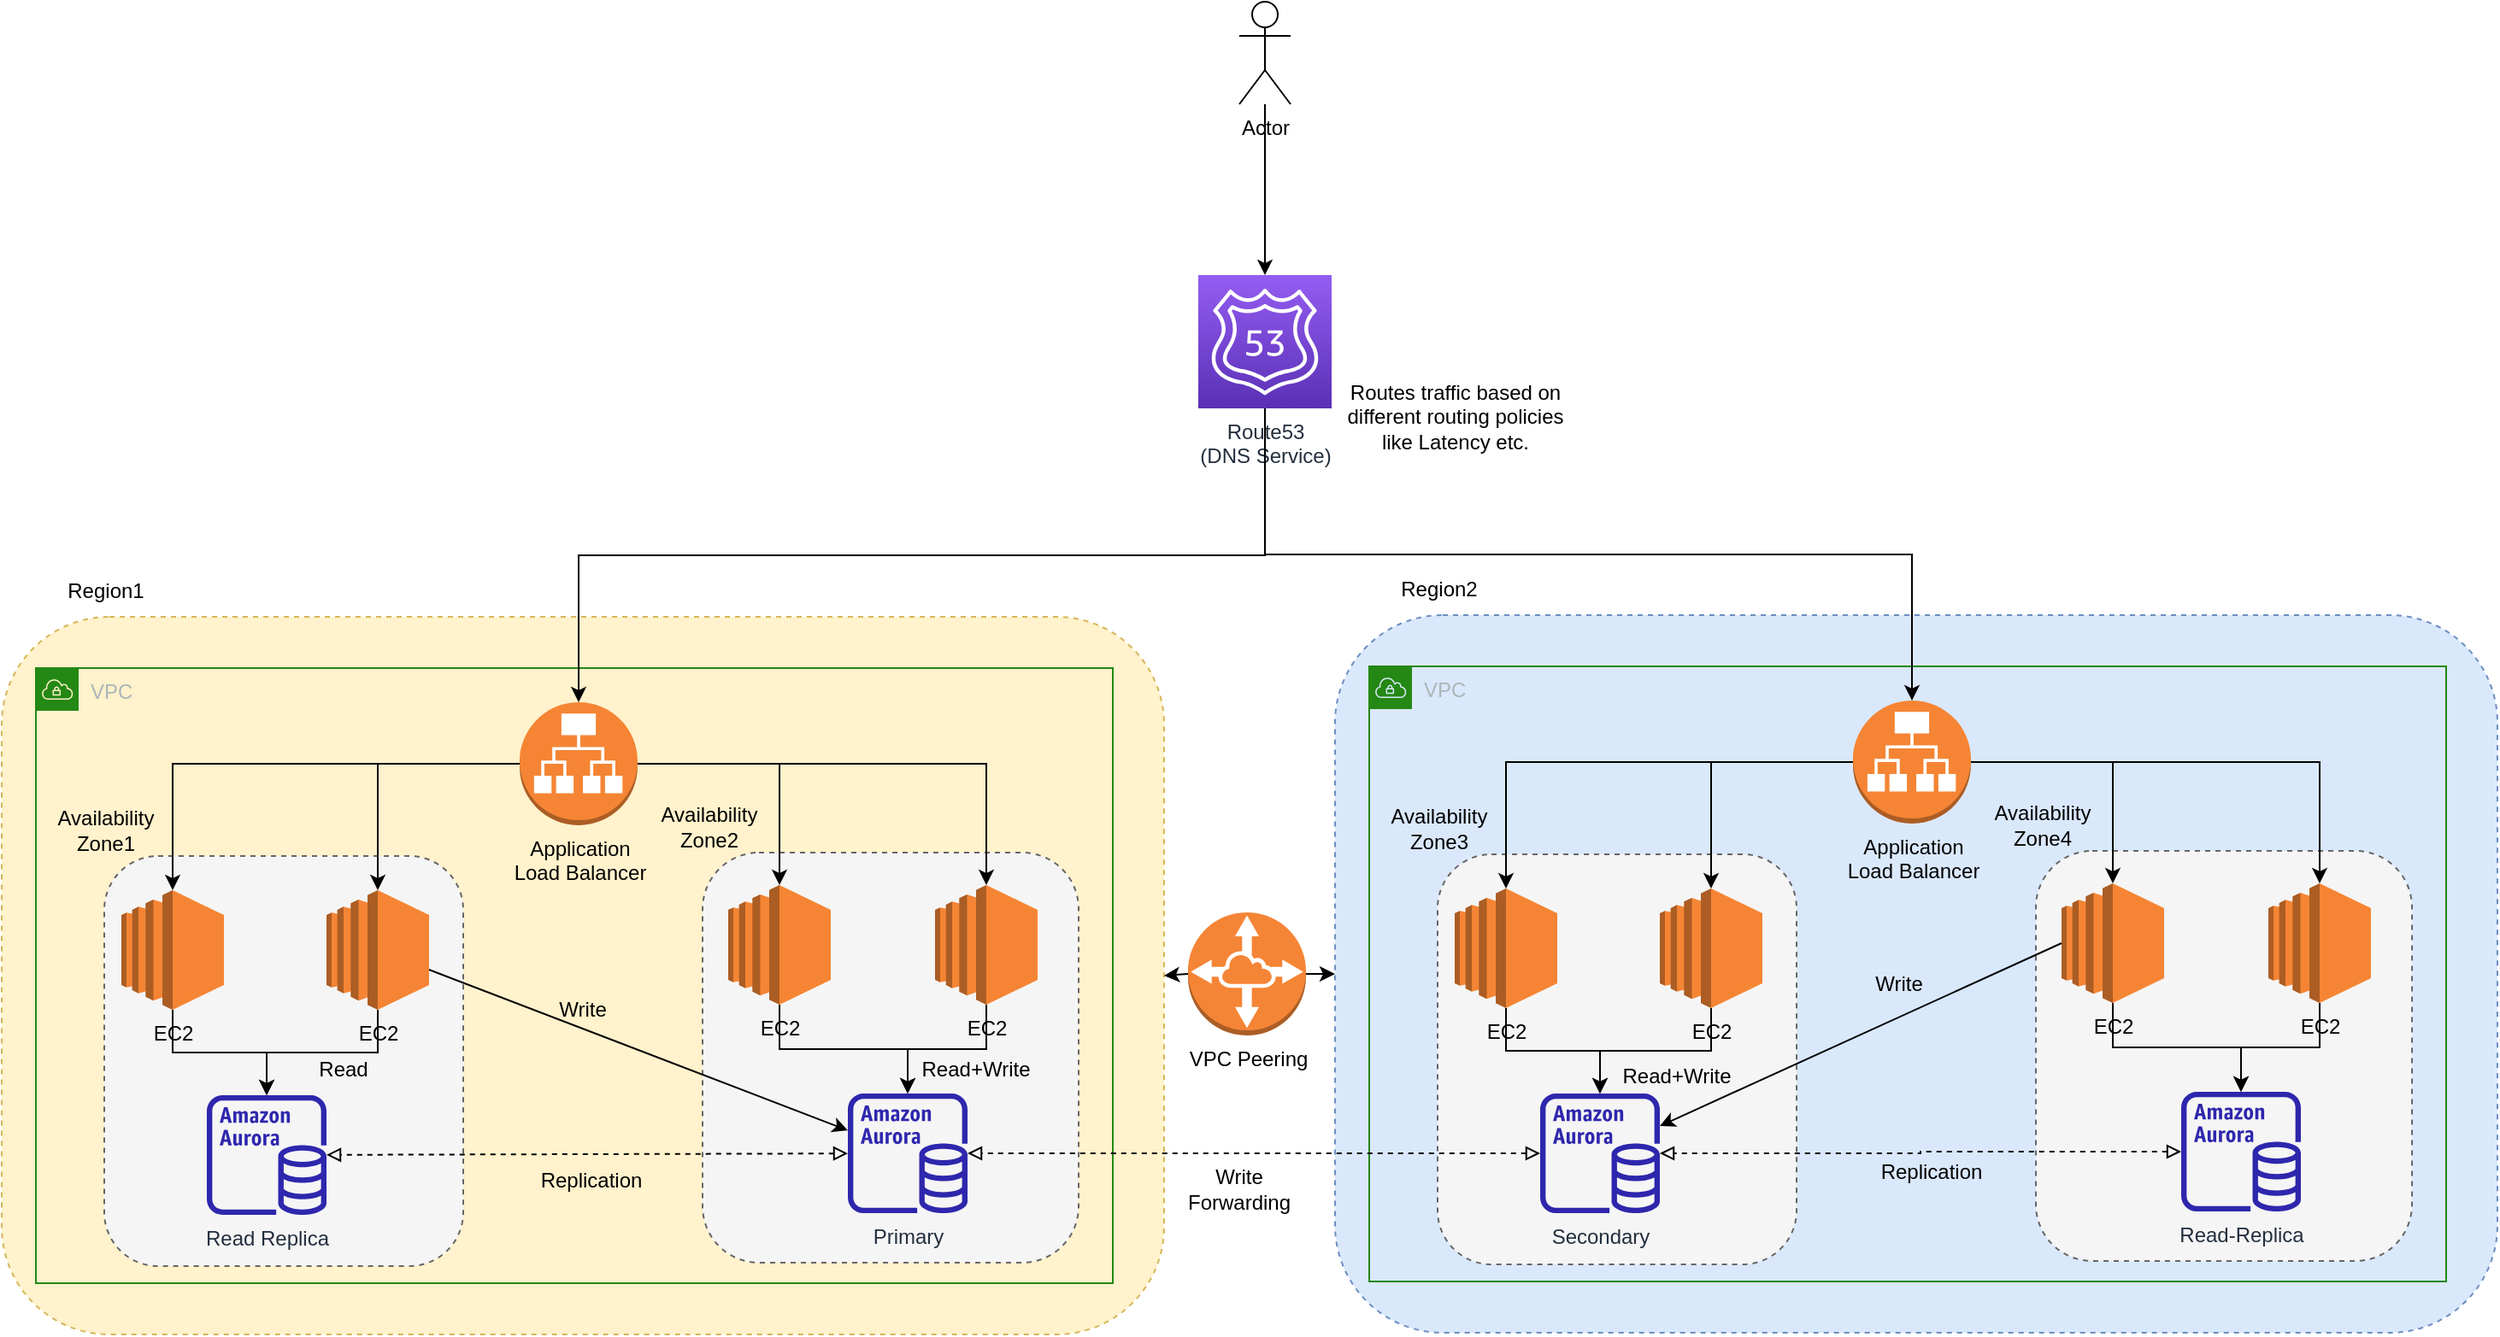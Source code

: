 <mxfile version="20.2.4" type="github">
  <diagram id="h8v-6QUQEio8k4uJFmfZ" name="Page-1">
    <mxGraphModel dx="946" dy="1630" grid="1" gridSize="10" guides="1" tooltips="1" connect="1" arrows="1" fold="1" page="1" pageScale="1" pageWidth="850" pageHeight="1100" math="0" shadow="0">
      <root>
        <mxCell id="0" />
        <mxCell id="1" parent="0" />
        <mxCell id="lsaxf8yKaR_f1hrxd2cD-4" value="" style="rounded=1;whiteSpace=wrap;html=1;dashed=1;fillStyle=solid;strokeColor=#d6b656;fillColor=#fff2cc;" parent="1" vertex="1">
          <mxGeometry y="180" width="680" height="420" as="geometry" />
        </mxCell>
        <mxCell id="3OfGeJjWtp5z4DVxNQkA-3" value="" style="rounded=1;whiteSpace=wrap;html=1;dashed=1;fillColor=#f5f5f5;fontColor=#333333;strokeColor=#666666;" parent="1" vertex="1">
          <mxGeometry x="60" y="320" width="210" height="240" as="geometry" />
        </mxCell>
        <mxCell id="3OfGeJjWtp5z4DVxNQkA-1" value="EC2" style="outlineConnect=0;dashed=0;verticalLabelPosition=bottom;verticalAlign=top;align=center;html=1;shape=mxgraph.aws3.ec2;fillColor=#F58534;gradientColor=none;" parent="1" vertex="1">
          <mxGeometry x="70" y="340" width="60" height="70" as="geometry" />
        </mxCell>
        <mxCell id="3OfGeJjWtp5z4DVxNQkA-2" value="EC2" style="outlineConnect=0;dashed=0;verticalLabelPosition=bottom;verticalAlign=top;align=center;html=1;shape=mxgraph.aws3.ec2;fillColor=#F58534;gradientColor=none;" parent="1" vertex="1">
          <mxGeometry x="190" y="340" width="60" height="70" as="geometry" />
        </mxCell>
        <mxCell id="3OfGeJjWtp5z4DVxNQkA-4" value="&lt;div&gt;Availability &lt;br&gt;&lt;/div&gt;&lt;div&gt;Zone1&lt;/div&gt;" style="text;html=1;strokeColor=none;fillColor=none;align=center;verticalAlign=middle;whiteSpace=wrap;rounded=0;dashed=1;" parent="1" vertex="1">
          <mxGeometry x="6" y="290" width="110" height="30" as="geometry" />
        </mxCell>
        <mxCell id="3OfGeJjWtp5z4DVxNQkA-10" value="Read Replica" style="sketch=0;outlineConnect=0;fontColor=#232F3E;gradientColor=none;fillColor=#2E27AD;strokeColor=none;dashed=0;verticalLabelPosition=bottom;verticalAlign=top;align=center;html=1;fontSize=12;fontStyle=0;aspect=fixed;pointerEvents=1;shape=mxgraph.aws4.aurora_instance;" parent="1" vertex="1">
          <mxGeometry x="120" y="460" width="70" height="70" as="geometry" />
        </mxCell>
        <mxCell id="3OfGeJjWtp5z4DVxNQkA-12" value="" style="endArrow=classic;html=1;rounded=0;exitX=0;exitY=0.5;exitDx=0;exitDy=0;exitPerimeter=0;entryX=0.5;entryY=0;entryDx=0;entryDy=0;entryPerimeter=0;edgeStyle=orthogonalEdgeStyle;" parent="1" source="3OfGeJjWtp5z4DVxNQkA-5" target="3OfGeJjWtp5z4DVxNQkA-1" edge="1">
          <mxGeometry width="50" height="50" relative="1" as="geometry">
            <mxPoint x="300" y="370" as="sourcePoint" />
            <mxPoint x="350" y="320" as="targetPoint" />
          </mxGeometry>
        </mxCell>
        <mxCell id="3OfGeJjWtp5z4DVxNQkA-13" value="" style="endArrow=classic;html=1;rounded=0;exitX=0;exitY=0.5;exitDx=0;exitDy=0;exitPerimeter=0;edgeStyle=orthogonalEdgeStyle;" parent="1" source="3OfGeJjWtp5z4DVxNQkA-5" target="3OfGeJjWtp5z4DVxNQkA-2" edge="1">
          <mxGeometry width="50" height="50" relative="1" as="geometry">
            <mxPoint x="384.5" y="320" as="sourcePoint" />
            <mxPoint x="110" y="350" as="targetPoint" />
          </mxGeometry>
        </mxCell>
        <mxCell id="3OfGeJjWtp5z4DVxNQkA-14" value="" style="endArrow=classic;html=1;rounded=0;exitX=0.5;exitY=1;exitDx=0;exitDy=0;exitPerimeter=0;edgeStyle=orthogonalEdgeStyle;" parent="1" source="3OfGeJjWtp5z4DVxNQkA-1" target="3OfGeJjWtp5z4DVxNQkA-10" edge="1">
          <mxGeometry width="50" height="50" relative="1" as="geometry">
            <mxPoint x="300" y="370" as="sourcePoint" />
            <mxPoint x="350" y="320" as="targetPoint" />
          </mxGeometry>
        </mxCell>
        <mxCell id="3OfGeJjWtp5z4DVxNQkA-15" value="" style="endArrow=classic;html=1;rounded=0;exitX=0.5;exitY=1;exitDx=0;exitDy=0;exitPerimeter=0;edgeStyle=elbowEdgeStyle;elbow=vertical;" parent="1" source="3OfGeJjWtp5z4DVxNQkA-2" target="3OfGeJjWtp5z4DVxNQkA-10" edge="1">
          <mxGeometry width="50" height="50" relative="1" as="geometry">
            <mxPoint x="300" y="370" as="sourcePoint" />
            <mxPoint x="350" y="320" as="targetPoint" />
          </mxGeometry>
        </mxCell>
        <mxCell id="3OfGeJjWtp5z4DVxNQkA-22" value="VPC" style="points=[[0,0],[0.25,0],[0.5,0],[0.75,0],[1,0],[1,0.25],[1,0.5],[1,0.75],[1,1],[0.75,1],[0.5,1],[0.25,1],[0,1],[0,0.75],[0,0.5],[0,0.25]];outlineConnect=0;gradientColor=none;html=1;whiteSpace=wrap;fontSize=12;fontStyle=0;container=1;pointerEvents=0;collapsible=0;recursiveResize=0;shape=mxgraph.aws4.group;grIcon=mxgraph.aws4.group_vpc;strokeColor=#248814;fillColor=none;verticalAlign=top;align=left;spacingLeft=30;fontColor=#AAB7B8;dashed=0;" parent="1" vertex="1">
          <mxGeometry x="20" y="210" width="630" height="360" as="geometry" />
        </mxCell>
        <mxCell id="3OfGeJjWtp5z4DVxNQkA-5" value="&lt;div&gt;Application &lt;br&gt;&lt;/div&gt;&lt;div&gt;Load Balancer&lt;/div&gt;" style="outlineConnect=0;dashed=0;verticalLabelPosition=bottom;verticalAlign=top;align=center;html=1;shape=mxgraph.aws3.application_load_balancer;fillColor=#F58534;gradientColor=none;" parent="3OfGeJjWtp5z4DVxNQkA-22" vertex="1">
          <mxGeometry x="283" y="20" width="69" height="72" as="geometry" />
        </mxCell>
        <mxCell id="3OfGeJjWtp5z4DVxNQkA-6" value="" style="rounded=1;whiteSpace=wrap;html=1;dashed=1;fillColor=#f5f5f5;fontColor=#333333;strokeColor=#666666;" parent="3OfGeJjWtp5z4DVxNQkA-22" vertex="1">
          <mxGeometry x="390" y="108" width="220" height="240" as="geometry" />
        </mxCell>
        <mxCell id="3OfGeJjWtp5z4DVxNQkA-7" value="EC2" style="outlineConnect=0;dashed=0;verticalLabelPosition=bottom;verticalAlign=top;align=center;html=1;shape=mxgraph.aws3.ec2;fillColor=#F58534;gradientColor=none;" parent="3OfGeJjWtp5z4DVxNQkA-22" vertex="1">
          <mxGeometry x="405" y="127" width="60" height="70" as="geometry" />
        </mxCell>
        <mxCell id="3OfGeJjWtp5z4DVxNQkA-8" value="EC2" style="outlineConnect=0;dashed=0;verticalLabelPosition=bottom;verticalAlign=top;align=center;html=1;shape=mxgraph.aws3.ec2;fillColor=#F58534;gradientColor=none;" parent="3OfGeJjWtp5z4DVxNQkA-22" vertex="1">
          <mxGeometry x="526" y="127" width="60" height="70" as="geometry" />
        </mxCell>
        <mxCell id="3OfGeJjWtp5z4DVxNQkA-9" value="&lt;div&gt;Availability &lt;br&gt;&lt;/div&gt;&lt;div&gt;Zone2&lt;/div&gt;" style="text;html=1;strokeColor=none;fillColor=none;align=center;verticalAlign=middle;whiteSpace=wrap;rounded=0;dashed=1;" parent="3OfGeJjWtp5z4DVxNQkA-22" vertex="1">
          <mxGeometry x="339" y="78" width="110" height="30" as="geometry" />
        </mxCell>
        <mxCell id="3OfGeJjWtp5z4DVxNQkA-11" value="Primary" style="sketch=0;outlineConnect=0;fontColor=#232F3E;gradientColor=none;fillColor=#2E27AD;strokeColor=none;dashed=0;verticalLabelPosition=bottom;verticalAlign=top;align=center;html=1;fontSize=12;fontStyle=0;aspect=fixed;pointerEvents=1;shape=mxgraph.aws4.aurora_instance;" parent="3OfGeJjWtp5z4DVxNQkA-22" vertex="1">
          <mxGeometry x="475" y="249" width="70" height="70" as="geometry" />
        </mxCell>
        <mxCell id="3OfGeJjWtp5z4DVxNQkA-19" value="" style="endArrow=classic;html=1;rounded=0;elbow=vertical;exitX=0.5;exitY=1;exitDx=0;exitDy=0;exitPerimeter=0;edgeStyle=orthogonalEdgeStyle;" parent="3OfGeJjWtp5z4DVxNQkA-22" source="3OfGeJjWtp5z4DVxNQkA-7" target="3OfGeJjWtp5z4DVxNQkA-11" edge="1">
          <mxGeometry width="50" height="50" relative="1" as="geometry">
            <mxPoint x="195" y="160" as="sourcePoint" />
            <mxPoint x="245" y="110" as="targetPoint" />
          </mxGeometry>
        </mxCell>
        <mxCell id="3OfGeJjWtp5z4DVxNQkA-20" value="" style="endArrow=classic;html=1;rounded=0;elbow=vertical;exitX=0.5;exitY=1;exitDx=0;exitDy=0;exitPerimeter=0;edgeStyle=orthogonalEdgeStyle;" parent="3OfGeJjWtp5z4DVxNQkA-22" source="3OfGeJjWtp5z4DVxNQkA-8" target="3OfGeJjWtp5z4DVxNQkA-11" edge="1">
          <mxGeometry width="50" height="50" relative="1" as="geometry">
            <mxPoint x="195" y="160" as="sourcePoint" />
            <mxPoint x="245" y="110" as="targetPoint" />
          </mxGeometry>
        </mxCell>
        <mxCell id="3OfGeJjWtp5z4DVxNQkA-16" value="" style="endArrow=classic;html=1;rounded=0;elbow=vertical;exitX=1;exitY=0.5;exitDx=0;exitDy=0;exitPerimeter=0;entryX=0.5;entryY=0;entryDx=0;entryDy=0;entryPerimeter=0;edgeStyle=orthogonalEdgeStyle;" parent="3OfGeJjWtp5z4DVxNQkA-22" source="3OfGeJjWtp5z4DVxNQkA-5" target="3OfGeJjWtp5z4DVxNQkA-7" edge="1">
          <mxGeometry width="50" height="50" relative="1" as="geometry">
            <mxPoint x="280" y="160" as="sourcePoint" />
            <mxPoint x="330" y="110" as="targetPoint" />
          </mxGeometry>
        </mxCell>
        <mxCell id="3OfGeJjWtp5z4DVxNQkA-17" value="" style="endArrow=classic;html=1;rounded=0;elbow=vertical;entryX=0.5;entryY=0;entryDx=0;entryDy=0;entryPerimeter=0;edgeStyle=orthogonalEdgeStyle;exitX=1;exitY=0.5;exitDx=0;exitDy=0;exitPerimeter=0;" parent="3OfGeJjWtp5z4DVxNQkA-22" source="3OfGeJjWtp5z4DVxNQkA-5" target="3OfGeJjWtp5z4DVxNQkA-8" edge="1">
          <mxGeometry width="50" height="50" relative="1" as="geometry">
            <mxPoint x="380" y="60" as="sourcePoint" />
            <mxPoint x="330" y="110" as="targetPoint" />
          </mxGeometry>
        </mxCell>
        <mxCell id="3OfGeJjWtp5z4DVxNQkA-21" value="Replication" style="text;html=1;strokeColor=none;fillColor=none;align=center;verticalAlign=middle;whiteSpace=wrap;rounded=0;dashed=1;" parent="3OfGeJjWtp5z4DVxNQkA-22" vertex="1">
          <mxGeometry x="295" y="285" width="60" height="30" as="geometry" />
        </mxCell>
        <mxCell id="Wmalpy7YAR69c_Yvq_LL-2" value="Read" style="text;html=1;strokeColor=none;fillColor=none;align=center;verticalAlign=middle;whiteSpace=wrap;rounded=0;" parent="3OfGeJjWtp5z4DVxNQkA-22" vertex="1">
          <mxGeometry x="150" y="220" width="60" height="30" as="geometry" />
        </mxCell>
        <mxCell id="Wmalpy7YAR69c_Yvq_LL-6" value="Read+Write" style="text;html=1;strokeColor=none;fillColor=none;align=center;verticalAlign=middle;whiteSpace=wrap;rounded=0;" parent="3OfGeJjWtp5z4DVxNQkA-22" vertex="1">
          <mxGeometry x="520" y="220" width="60" height="30" as="geometry" />
        </mxCell>
        <mxCell id="3OfGeJjWtp5z4DVxNQkA-23" value="&lt;div&gt;Route53 &lt;br&gt;&lt;/div&gt;&lt;div&gt;(DNS Service)&lt;/div&gt;" style="sketch=0;points=[[0,0,0],[0.25,0,0],[0.5,0,0],[0.75,0,0],[1,0,0],[0,1,0],[0.25,1,0],[0.5,1,0],[0.75,1,0],[1,1,0],[0,0.25,0],[0,0.5,0],[0,0.75,0],[1,0.25,0],[1,0.5,0],[1,0.75,0]];outlineConnect=0;fontColor=#232F3E;gradientColor=#945DF2;gradientDirection=north;fillColor=#5A30B5;strokeColor=#ffffff;dashed=0;verticalLabelPosition=bottom;verticalAlign=top;align=center;html=1;fontSize=12;fontStyle=0;aspect=fixed;shape=mxgraph.aws4.resourceIcon;resIcon=mxgraph.aws4.route_53;" parent="1" vertex="1">
          <mxGeometry x="700" y="-20" width="78" height="78" as="geometry" />
        </mxCell>
        <mxCell id="3OfGeJjWtp5z4DVxNQkA-24" value="" style="endArrow=classic;html=1;rounded=0;elbow=vertical;exitX=0.5;exitY=1;exitDx=0;exitDy=0;exitPerimeter=0;entryX=0.5;entryY=0;entryDx=0;entryDy=0;entryPerimeter=0;edgeStyle=orthogonalEdgeStyle;" parent="1" source="3OfGeJjWtp5z4DVxNQkA-23" target="3OfGeJjWtp5z4DVxNQkA-5" edge="1">
          <mxGeometry width="50" height="50" relative="1" as="geometry">
            <mxPoint x="300" y="310" as="sourcePoint" />
            <mxPoint x="350" y="260" as="targetPoint" />
          </mxGeometry>
        </mxCell>
        <mxCell id="3OfGeJjWtp5z4DVxNQkA-25" value="Routes traffic based on different routing policies like Latency etc." style="text;html=1;strokeColor=none;fillColor=none;align=center;verticalAlign=middle;whiteSpace=wrap;rounded=0;dashed=1;" parent="1" vertex="1">
          <mxGeometry x="778" y="30" width="145" height="66" as="geometry" />
        </mxCell>
        <mxCell id="3OfGeJjWtp5z4DVxNQkA-26" value="Actor" style="shape=umlActor;verticalLabelPosition=bottom;verticalAlign=top;html=1;outlineConnect=0;" parent="1" vertex="1">
          <mxGeometry x="724" y="-180" width="30" height="60" as="geometry" />
        </mxCell>
        <mxCell id="3OfGeJjWtp5z4DVxNQkA-28" value="" style="endArrow=classic;html=1;rounded=0;elbow=vertical;" parent="1" source="3OfGeJjWtp5z4DVxNQkA-26" target="3OfGeJjWtp5z4DVxNQkA-23" edge="1">
          <mxGeometry width="50" height="50" relative="1" as="geometry">
            <mxPoint x="367" y="-39" as="sourcePoint" />
            <mxPoint x="380" y="40" as="targetPoint" />
          </mxGeometry>
        </mxCell>
        <mxCell id="lsaxf8yKaR_f1hrxd2cD-5" value="Region1" style="text;html=1;strokeColor=none;fillColor=none;align=center;verticalAlign=middle;whiteSpace=wrap;rounded=0;dashed=1;fillStyle=solid;" parent="1" vertex="1">
          <mxGeometry x="31" y="150" width="60" height="30" as="geometry" />
        </mxCell>
        <mxCell id="lsaxf8yKaR_f1hrxd2cD-7" value="" style="rounded=1;whiteSpace=wrap;html=1;dashed=1;fillStyle=solid;strokeColor=#6c8ebf;fillColor=#dae8fc;" parent="1" vertex="1">
          <mxGeometry x="780" y="179" width="680" height="420" as="geometry" />
        </mxCell>
        <mxCell id="lsaxf8yKaR_f1hrxd2cD-8" value="" style="rounded=1;whiteSpace=wrap;html=1;dashed=1;fillColor=#f5f5f5;fontColor=#333333;strokeColor=#666666;" parent="1" vertex="1">
          <mxGeometry x="840" y="319" width="210" height="240" as="geometry" />
        </mxCell>
        <mxCell id="lsaxf8yKaR_f1hrxd2cD-9" value="EC2" style="outlineConnect=0;dashed=0;verticalLabelPosition=bottom;verticalAlign=top;align=center;html=1;shape=mxgraph.aws3.ec2;fillColor=#F58534;gradientColor=none;" parent="1" vertex="1">
          <mxGeometry x="850" y="339" width="60" height="70" as="geometry" />
        </mxCell>
        <mxCell id="lsaxf8yKaR_f1hrxd2cD-10" value="EC2" style="outlineConnect=0;dashed=0;verticalLabelPosition=bottom;verticalAlign=top;align=center;html=1;shape=mxgraph.aws3.ec2;fillColor=#F58534;gradientColor=none;" parent="1" vertex="1">
          <mxGeometry x="970" y="339" width="60" height="70" as="geometry" />
        </mxCell>
        <mxCell id="lsaxf8yKaR_f1hrxd2cD-11" value="&lt;div&gt;Availability &lt;br&gt;&lt;/div&gt;&lt;div&gt;Zone3&lt;/div&gt;" style="text;html=1;strokeColor=none;fillColor=none;align=center;verticalAlign=middle;whiteSpace=wrap;rounded=0;dashed=1;" parent="1" vertex="1">
          <mxGeometry x="786" y="289" width="110" height="30" as="geometry" />
        </mxCell>
        <mxCell id="lsaxf8yKaR_f1hrxd2cD-12" value="Secondary" style="sketch=0;outlineConnect=0;fontColor=#232F3E;gradientColor=none;fillColor=#2E27AD;strokeColor=none;dashed=0;verticalLabelPosition=bottom;verticalAlign=top;align=center;html=1;fontSize=12;fontStyle=0;aspect=fixed;pointerEvents=1;shape=mxgraph.aws4.aurora_instance;" parent="1" vertex="1">
          <mxGeometry x="900" y="459" width="70" height="70" as="geometry" />
        </mxCell>
        <mxCell id="lsaxf8yKaR_f1hrxd2cD-13" value="" style="endArrow=classic;html=1;rounded=0;exitX=0;exitY=0.5;exitDx=0;exitDy=0;exitPerimeter=0;entryX=0.5;entryY=0;entryDx=0;entryDy=0;entryPerimeter=0;edgeStyle=orthogonalEdgeStyle;" parent="1" source="lsaxf8yKaR_f1hrxd2cD-18" target="lsaxf8yKaR_f1hrxd2cD-9" edge="1">
          <mxGeometry width="50" height="50" relative="1" as="geometry">
            <mxPoint x="1080" y="369" as="sourcePoint" />
            <mxPoint x="1130" y="319" as="targetPoint" />
          </mxGeometry>
        </mxCell>
        <mxCell id="lsaxf8yKaR_f1hrxd2cD-14" value="" style="endArrow=classic;html=1;rounded=0;exitX=0;exitY=0.5;exitDx=0;exitDy=0;exitPerimeter=0;edgeStyle=orthogonalEdgeStyle;" parent="1" source="lsaxf8yKaR_f1hrxd2cD-18" target="lsaxf8yKaR_f1hrxd2cD-10" edge="1">
          <mxGeometry width="50" height="50" relative="1" as="geometry">
            <mxPoint x="1164.5" y="319" as="sourcePoint" />
            <mxPoint x="890" y="349" as="targetPoint" />
          </mxGeometry>
        </mxCell>
        <mxCell id="lsaxf8yKaR_f1hrxd2cD-15" value="" style="endArrow=classic;html=1;rounded=0;exitX=0.5;exitY=1;exitDx=0;exitDy=0;exitPerimeter=0;edgeStyle=orthogonalEdgeStyle;" parent="1" source="lsaxf8yKaR_f1hrxd2cD-9" target="lsaxf8yKaR_f1hrxd2cD-12" edge="1">
          <mxGeometry width="50" height="50" relative="1" as="geometry">
            <mxPoint x="1080" y="369" as="sourcePoint" />
            <mxPoint x="1130" y="319" as="targetPoint" />
          </mxGeometry>
        </mxCell>
        <mxCell id="lsaxf8yKaR_f1hrxd2cD-16" value="" style="endArrow=classic;html=1;rounded=0;exitX=0.5;exitY=1;exitDx=0;exitDy=0;exitPerimeter=0;edgeStyle=elbowEdgeStyle;elbow=vertical;" parent="1" source="lsaxf8yKaR_f1hrxd2cD-10" target="lsaxf8yKaR_f1hrxd2cD-12" edge="1">
          <mxGeometry width="50" height="50" relative="1" as="geometry">
            <mxPoint x="1080" y="369" as="sourcePoint" />
            <mxPoint x="1130" y="319" as="targetPoint" />
          </mxGeometry>
        </mxCell>
        <mxCell id="lsaxf8yKaR_f1hrxd2cD-17" value="VPC" style="points=[[0,0],[0.25,0],[0.5,0],[0.75,0],[1,0],[1,0.25],[1,0.5],[1,0.75],[1,1],[0.75,1],[0.5,1],[0.25,1],[0,1],[0,0.75],[0,0.5],[0,0.25]];outlineConnect=0;gradientColor=none;html=1;whiteSpace=wrap;fontSize=12;fontStyle=0;container=1;pointerEvents=0;collapsible=0;recursiveResize=0;shape=mxgraph.aws4.group;grIcon=mxgraph.aws4.group_vpc;strokeColor=#248814;fillColor=none;verticalAlign=top;align=left;spacingLeft=30;fontColor=#AAB7B8;dashed=0;" parent="1" vertex="1">
          <mxGeometry x="800" y="209" width="630" height="360" as="geometry" />
        </mxCell>
        <mxCell id="lsaxf8yKaR_f1hrxd2cD-18" value="&lt;div&gt;Application &lt;br&gt;&lt;/div&gt;&lt;div&gt;Load Balancer&lt;/div&gt;" style="outlineConnect=0;dashed=0;verticalLabelPosition=bottom;verticalAlign=top;align=center;html=1;shape=mxgraph.aws3.application_load_balancer;fillColor=#F58534;gradientColor=none;" parent="lsaxf8yKaR_f1hrxd2cD-17" vertex="1">
          <mxGeometry x="283" y="20" width="69" height="72" as="geometry" />
        </mxCell>
        <mxCell id="lsaxf8yKaR_f1hrxd2cD-19" value="" style="rounded=1;whiteSpace=wrap;html=1;dashed=1;fillColor=#f5f5f5;fontColor=#333333;strokeColor=#666666;" parent="lsaxf8yKaR_f1hrxd2cD-17" vertex="1">
          <mxGeometry x="390" y="108" width="220" height="240" as="geometry" />
        </mxCell>
        <mxCell id="lsaxf8yKaR_f1hrxd2cD-20" value="EC2" style="outlineConnect=0;dashed=0;verticalLabelPosition=bottom;verticalAlign=top;align=center;html=1;shape=mxgraph.aws3.ec2;fillColor=#F58534;gradientColor=none;" parent="lsaxf8yKaR_f1hrxd2cD-17" vertex="1">
          <mxGeometry x="405" y="127" width="60" height="70" as="geometry" />
        </mxCell>
        <mxCell id="lsaxf8yKaR_f1hrxd2cD-21" value="EC2" style="outlineConnect=0;dashed=0;verticalLabelPosition=bottom;verticalAlign=top;align=center;html=1;shape=mxgraph.aws3.ec2;fillColor=#F58534;gradientColor=none;" parent="lsaxf8yKaR_f1hrxd2cD-17" vertex="1">
          <mxGeometry x="526" y="127" width="60" height="70" as="geometry" />
        </mxCell>
        <mxCell id="lsaxf8yKaR_f1hrxd2cD-22" value="&lt;div&gt;Availability &lt;br&gt;&lt;/div&gt;&lt;div&gt;Zone4&lt;/div&gt;" style="text;html=1;strokeColor=none;fillColor=none;align=center;verticalAlign=middle;whiteSpace=wrap;rounded=0;dashed=1;" parent="lsaxf8yKaR_f1hrxd2cD-17" vertex="1">
          <mxGeometry x="339" y="78" width="110" height="30" as="geometry" />
        </mxCell>
        <mxCell id="lsaxf8yKaR_f1hrxd2cD-23" value="Read-Replica" style="sketch=0;outlineConnect=0;fontColor=#232F3E;gradientColor=none;fillColor=#2E27AD;strokeColor=none;dashed=0;verticalLabelPosition=bottom;verticalAlign=top;align=center;html=1;fontSize=12;fontStyle=0;aspect=fixed;pointerEvents=1;shape=mxgraph.aws4.aurora_instance;" parent="lsaxf8yKaR_f1hrxd2cD-17" vertex="1">
          <mxGeometry x="475" y="249" width="70" height="70" as="geometry" />
        </mxCell>
        <mxCell id="lsaxf8yKaR_f1hrxd2cD-24" value="" style="endArrow=classic;html=1;rounded=0;elbow=vertical;exitX=0.5;exitY=1;exitDx=0;exitDy=0;exitPerimeter=0;edgeStyle=orthogonalEdgeStyle;" parent="lsaxf8yKaR_f1hrxd2cD-17" source="lsaxf8yKaR_f1hrxd2cD-20" target="lsaxf8yKaR_f1hrxd2cD-23" edge="1">
          <mxGeometry width="50" height="50" relative="1" as="geometry">
            <mxPoint x="195" y="160" as="sourcePoint" />
            <mxPoint x="245" y="110" as="targetPoint" />
          </mxGeometry>
        </mxCell>
        <mxCell id="lsaxf8yKaR_f1hrxd2cD-25" value="" style="endArrow=classic;html=1;rounded=0;elbow=vertical;exitX=0.5;exitY=1;exitDx=0;exitDy=0;exitPerimeter=0;edgeStyle=orthogonalEdgeStyle;" parent="lsaxf8yKaR_f1hrxd2cD-17" source="lsaxf8yKaR_f1hrxd2cD-21" target="lsaxf8yKaR_f1hrxd2cD-23" edge="1">
          <mxGeometry width="50" height="50" relative="1" as="geometry">
            <mxPoint x="195" y="160" as="sourcePoint" />
            <mxPoint x="245" y="110" as="targetPoint" />
          </mxGeometry>
        </mxCell>
        <mxCell id="lsaxf8yKaR_f1hrxd2cD-26" value="" style="endArrow=classic;html=1;rounded=0;elbow=vertical;exitX=1;exitY=0.5;exitDx=0;exitDy=0;exitPerimeter=0;entryX=0.5;entryY=0;entryDx=0;entryDy=0;entryPerimeter=0;edgeStyle=orthogonalEdgeStyle;" parent="lsaxf8yKaR_f1hrxd2cD-17" source="lsaxf8yKaR_f1hrxd2cD-18" target="lsaxf8yKaR_f1hrxd2cD-20" edge="1">
          <mxGeometry width="50" height="50" relative="1" as="geometry">
            <mxPoint x="280" y="160" as="sourcePoint" />
            <mxPoint x="330" y="110" as="targetPoint" />
          </mxGeometry>
        </mxCell>
        <mxCell id="lsaxf8yKaR_f1hrxd2cD-27" value="" style="endArrow=classic;html=1;rounded=0;elbow=vertical;entryX=0.5;entryY=0;entryDx=0;entryDy=0;entryPerimeter=0;edgeStyle=orthogonalEdgeStyle;exitX=1;exitY=0.5;exitDx=0;exitDy=0;exitPerimeter=0;" parent="lsaxf8yKaR_f1hrxd2cD-17" source="lsaxf8yKaR_f1hrxd2cD-18" target="lsaxf8yKaR_f1hrxd2cD-21" edge="1">
          <mxGeometry width="50" height="50" relative="1" as="geometry">
            <mxPoint x="380" y="60" as="sourcePoint" />
            <mxPoint x="330" y="110" as="targetPoint" />
          </mxGeometry>
        </mxCell>
        <mxCell id="Wmalpy7YAR69c_Yvq_LL-11" value="Read+Write" style="text;html=1;strokeColor=none;fillColor=none;align=center;verticalAlign=middle;whiteSpace=wrap;rounded=0;" parent="lsaxf8yKaR_f1hrxd2cD-17" vertex="1">
          <mxGeometry x="150" y="225" width="60" height="30" as="geometry" />
        </mxCell>
        <mxCell id="Wmalpy7YAR69c_Yvq_LL-13" value="Replication" style="text;html=1;strokeColor=none;fillColor=none;align=center;verticalAlign=middle;whiteSpace=wrap;rounded=0;dashed=1;" parent="lsaxf8yKaR_f1hrxd2cD-17" vertex="1">
          <mxGeometry x="299" y="281" width="60" height="30" as="geometry" />
        </mxCell>
        <mxCell id="lsaxf8yKaR_f1hrxd2cD-30" value="Region2" style="text;html=1;strokeColor=none;fillColor=none;align=center;verticalAlign=middle;whiteSpace=wrap;rounded=0;dashed=1;fillStyle=solid;" parent="1" vertex="1">
          <mxGeometry x="811" y="149" width="60" height="30" as="geometry" />
        </mxCell>
        <mxCell id="lsaxf8yKaR_f1hrxd2cD-36" value="" style="endArrow=classic;html=1;rounded=0;elbow=vertical;exitX=0.5;exitY=1;exitDx=0;exitDy=0;exitPerimeter=0;entryX=0.5;entryY=0;entryDx=0;entryDy=0;entryPerimeter=0;edgeStyle=orthogonalEdgeStyle;" parent="1" source="3OfGeJjWtp5z4DVxNQkA-23" target="lsaxf8yKaR_f1hrxd2cD-18" edge="1">
          <mxGeometry width="50" height="50" relative="1" as="geometry">
            <mxPoint x="749" y="68" as="sourcePoint" />
            <mxPoint x="347.5" y="240" as="targetPoint" />
          </mxGeometry>
        </mxCell>
        <mxCell id="WRUdbJLNGxaUtBt7sBt8-1" value="VPC Peering" style="outlineConnect=0;dashed=0;verticalLabelPosition=bottom;verticalAlign=top;align=center;html=1;shape=mxgraph.aws3.vpc_peering;fillColor=#F58536;gradientColor=none;" parent="1" vertex="1">
          <mxGeometry x="694" y="353" width="69" height="72" as="geometry" />
        </mxCell>
        <mxCell id="WRUdbJLNGxaUtBt7sBt8-2" value="" style="endArrow=classic;html=1;rounded=0;exitX=0;exitY=0.5;exitDx=0;exitDy=0;exitPerimeter=0;entryX=1;entryY=0.5;entryDx=0;entryDy=0;" parent="1" source="WRUdbJLNGxaUtBt7sBt8-1" target="lsaxf8yKaR_f1hrxd2cD-4" edge="1">
          <mxGeometry width="50" height="50" relative="1" as="geometry">
            <mxPoint x="620" y="380" as="sourcePoint" />
            <mxPoint x="670" y="330" as="targetPoint" />
          </mxGeometry>
        </mxCell>
        <mxCell id="WRUdbJLNGxaUtBt7sBt8-3" value="" style="endArrow=classic;html=1;rounded=0;exitX=1;exitY=0.5;exitDx=0;exitDy=0;exitPerimeter=0;entryX=0;entryY=0.5;entryDx=0;entryDy=0;" parent="1" source="WRUdbJLNGxaUtBt7sBt8-1" target="lsaxf8yKaR_f1hrxd2cD-7" edge="1">
          <mxGeometry width="50" height="50" relative="1" as="geometry">
            <mxPoint x="620" y="380" as="sourcePoint" />
            <mxPoint x="670" y="330" as="targetPoint" />
          </mxGeometry>
        </mxCell>
        <mxCell id="3OfGeJjWtp5z4DVxNQkA-18" value="" style="endArrow=block;html=1;rounded=0;elbow=vertical;dashed=1;startArrow=block;startFill=0;endFill=0;" parent="1" source="3OfGeJjWtp5z4DVxNQkA-11" target="3OfGeJjWtp5z4DVxNQkA-10" edge="1">
          <mxGeometry width="50" height="50" relative="1" as="geometry">
            <mxPoint x="350" y="320" as="sourcePoint" />
            <mxPoint x="370" y="490" as="targetPoint" />
          </mxGeometry>
        </mxCell>
        <mxCell id="Wmalpy7YAR69c_Yvq_LL-4" value="" style="endArrow=classic;html=1;rounded=0;" parent="1" source="3OfGeJjWtp5z4DVxNQkA-2" target="3OfGeJjWtp5z4DVxNQkA-11" edge="1">
          <mxGeometry width="50" height="50" relative="1" as="geometry">
            <mxPoint x="470" y="470" as="sourcePoint" />
            <mxPoint x="520" y="420" as="targetPoint" />
          </mxGeometry>
        </mxCell>
        <mxCell id="Wmalpy7YAR69c_Yvq_LL-5" value="Write" style="text;html=1;strokeColor=none;fillColor=none;align=center;verticalAlign=middle;whiteSpace=wrap;rounded=0;" parent="1" vertex="1">
          <mxGeometry x="310" y="395" width="60" height="30" as="geometry" />
        </mxCell>
        <mxCell id="Wmalpy7YAR69c_Yvq_LL-7" value="" style="endArrow=block;html=1;rounded=0;edgeStyle=orthogonalEdgeStyle;dashed=1;startArrow=block;startFill=0;endFill=0;" parent="1" source="lsaxf8yKaR_f1hrxd2cD-12" target="3OfGeJjWtp5z4DVxNQkA-11" edge="1">
          <mxGeometry width="50" height="50" relative="1" as="geometry">
            <mxPoint x="470" y="470" as="sourcePoint" />
            <mxPoint x="520" y="420" as="targetPoint" />
          </mxGeometry>
        </mxCell>
        <mxCell id="Wmalpy7YAR69c_Yvq_LL-8" value="Write Forwarding" style="text;html=1;strokeColor=none;fillColor=none;align=center;verticalAlign=middle;whiteSpace=wrap;rounded=0;dashed=1;" parent="1" vertex="1">
          <mxGeometry x="694" y="500" width="60" height="30" as="geometry" />
        </mxCell>
        <mxCell id="Wmalpy7YAR69c_Yvq_LL-12" value="" style="endArrow=block;html=1;rounded=0;edgeStyle=orthogonalEdgeStyle;dashed=1;startArrow=block;startFill=0;endFill=0;" parent="1" source="lsaxf8yKaR_f1hrxd2cD-23" target="lsaxf8yKaR_f1hrxd2cD-12" edge="1">
          <mxGeometry width="50" height="50" relative="1" as="geometry">
            <mxPoint x="1305.001" y="494" as="sourcePoint" />
            <mxPoint x="960" y="494" as="targetPoint" />
          </mxGeometry>
        </mxCell>
        <mxCell id="Wmalpy7YAR69c_Yvq_LL-16" value="" style="endArrow=classic;html=1;rounded=0;exitX=0;exitY=0.5;exitDx=0;exitDy=0;exitPerimeter=0;" parent="1" source="lsaxf8yKaR_f1hrxd2cD-20" target="lsaxf8yKaR_f1hrxd2cD-12" edge="1">
          <mxGeometry width="50" height="50" relative="1" as="geometry">
            <mxPoint x="923" y="528.996" as="sourcePoint" />
            <mxPoint x="1168.001" y="623.045" as="targetPoint" />
          </mxGeometry>
        </mxCell>
        <mxCell id="Wmalpy7YAR69c_Yvq_LL-17" value="Write" style="text;html=1;strokeColor=none;fillColor=none;align=center;verticalAlign=middle;whiteSpace=wrap;rounded=0;dashed=1;" parent="1" vertex="1">
          <mxGeometry x="1080" y="380" width="60" height="30" as="geometry" />
        </mxCell>
      </root>
    </mxGraphModel>
  </diagram>
</mxfile>

